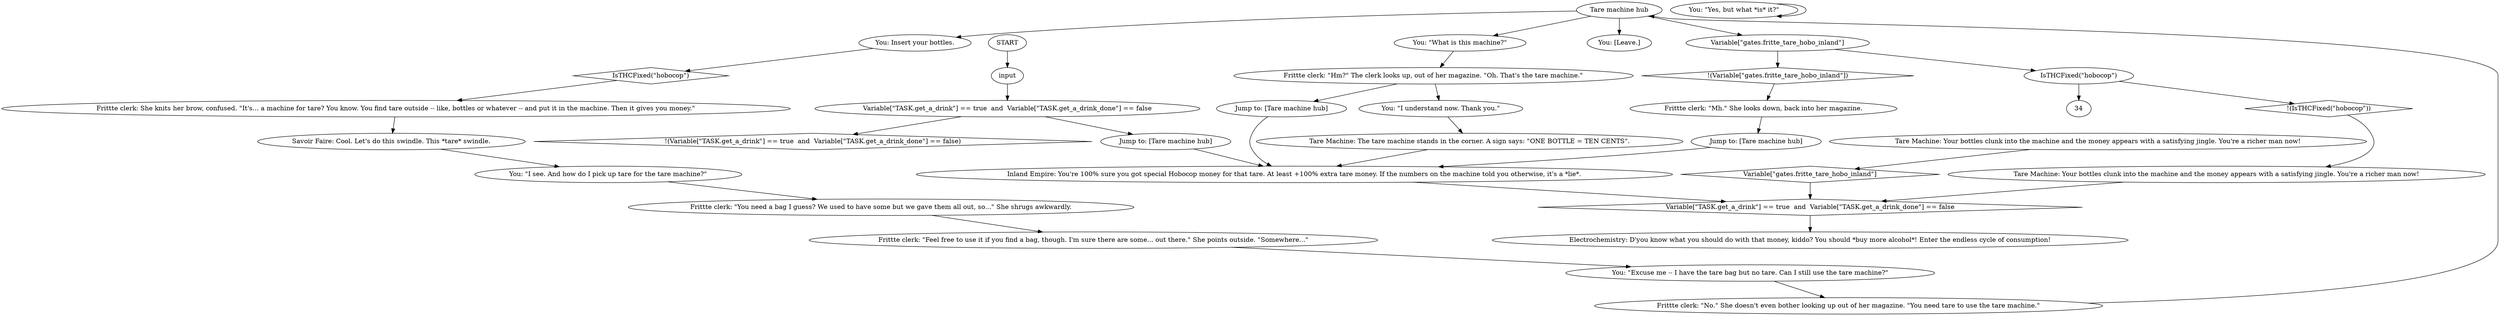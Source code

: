# FRITTE / TARE MACHINE
# Right next to the glass-doored fridge.
# ==================================================
digraph G {
	  0 [label="START"];
	  1 [label="input"];
	  2 [label="You: \"I see. And how do I pick up tare for the tare machine?\""];
	  3 [label="Jump to: [Tare machine hub]"];
	  4 [label="Frittte clerk: \"No.\" She doesn't even bother looking up out of her magazine. \"You need tare to use the tare machine.\""];
	  5 [label="You: Insert your bottles."];
	  6 [label="Electrochemistry: D'you know what you should do with that money, kiddo? You should *buy more alcohol*! Enter the endless cycle of consumption!"];
	  7 [label="You: \"What is this machine?\""];
	  8 [label="Frittte clerk: \"You need a bag I guess? We used to have some but we gave them all out, so...\" She shrugs awkwardly."];
	  9 [label="Frittte clerk: \"Feel free to use it if you find a bag, though. I'm sure there are some... out there.\" She points outside. \"Somewhere...\""];
	  10 [label="You: [Leave.]"];
	  11 [label="Tare Machine: Your bottles clunk into the machine and the money appears with a satisfying jingle. You're a richer man now!"];
	  12 [label="Frittte clerk: \"Hm?\" The clerk looks up, out of her magazine. \"Oh. That's the tare machine.\""];
	  13 [label="Savoir Faire: Cool. Let's do this swindle. This *tare* swindle."];
	  14 [label="You: \"I understand now. Thank you.\""];
	  15 [label="Tare Machine: Your bottles clunk into the machine and the money appears with a satisfying jingle. You're a richer man now!"];
	  16 [label="Frittte clerk: She knits her brow, confused. \"It's... a machine for tare? You know. You find tare outside -- like, bottles or whatever -- and put it in the machine. Then it gives you money.\""];
	  17 [label="You: \"Yes, but what *is* it?\""];
	  18 [label="Jump to: [Tare machine hub]"];
	  19 [label="Tare machine hub"];
	  20 [label="Inland Empire: You're 100% sure you got special Hobocop money for that tare. At least +100% extra tare money. If the numbers on the machine told you otherwise, it's a *lie*."];
	  21 [label="Frittte clerk: \"Mh.\" She looks down, back into her magazine."];
	  22 [label="Tare Machine: The tare machine stands in the corner. A sign says: \"ONE BOTTLE = TEN CENTS\"."];
	  23 [label="Variable[\"TASK.get_a_drink\"] == true  and  Variable[\"TASK.get_a_drink_done\"] == false"];
	  24 [label="Variable[\"TASK.get_a_drink\"] == true  and  Variable[\"TASK.get_a_drink_done\"] == false", shape=diamond];
	  25 [label="!(Variable[\"TASK.get_a_drink\"] == true  and  Variable[\"TASK.get_a_drink_done\"] == false)", shape=diamond];
	  26 [label="Jump to: [Tare machine hub]"];
	  27 [label="You: \"Excuse me -- I have the tare bag but no tare. Can I still use the tare machine?\""];
	  28 [label="Variable[\"gates.fritte_tare_hobo_inland\"]"];
	  29 [label="Variable[\"gates.fritte_tare_hobo_inland\"]", shape=diamond];
	  30 [label="!(Variable[\"gates.fritte_tare_hobo_inland\"])", shape=diamond];
	  31 [label="IsTHCFixed(\"hobocop\")"];
	  32 [label="IsTHCFixed(\"hobocop\")", shape=diamond];
	  33 [label="!(IsTHCFixed(\"hobocop\"))", shape=diamond];
	  0 -> 1
	  1 -> 23
	  2 -> 8
	  3 -> 20
	  4 -> 19
	  5 -> 32
	  7 -> 12
	  8 -> 9
	  9 -> 27
	  11 -> 24
	  12 -> 18
	  12 -> 14
	  13 -> 2
	  14 -> 22
	  15 -> 29
	  16 -> 13
	  17 -> 17
	  18 -> 20
	  19 -> 10
	  19 -> 28
	  19 -> 5
	  19 -> 7
	  20 -> 24
	  21 -> 3
	  22 -> 20
	  23 -> 25
	  23 -> 26
	  24 -> 6
	  26 -> 20
	  27 -> 4
	  28 -> 30
	  28 -> 31
	  29 -> 24
	  30 -> 21
	  31 -> 33
	  31 -> 34
	  32 -> 16
	  33 -> 11
}

